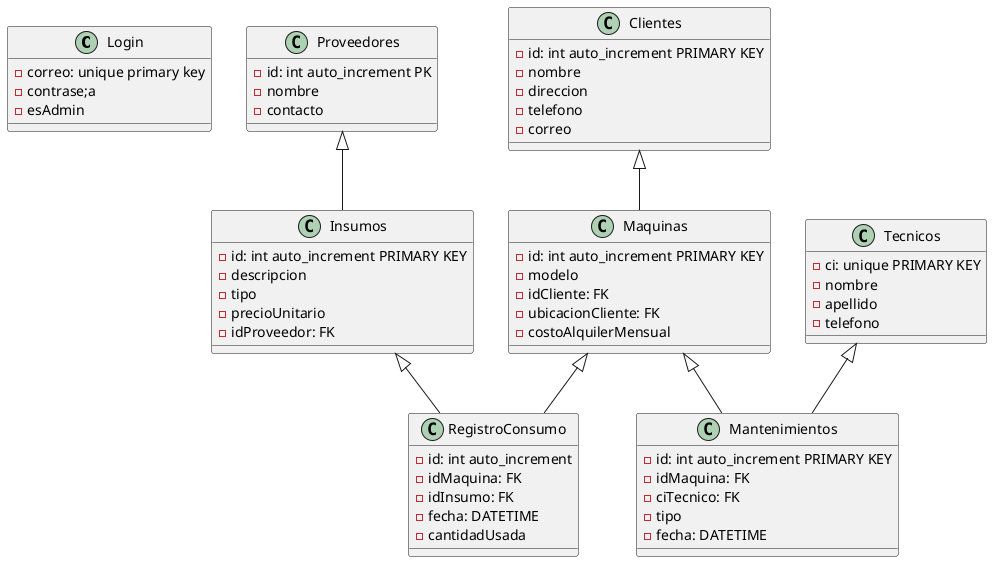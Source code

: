 @startuml obligatorio2025

class Login{
    - correo: unique primary key
    - contrase;a
    - esAdmin
}

class Proveedores{

    - id: int auto_increment PK
    - nombre
    - contacto
}

class Insumos extends Proveedores{
    - id: int auto_increment PRIMARY KEY
    - descripcion
    - tipo
    - precioUnitario
    - idProveedor: FK
}

class Clientes{
    - id: int auto_increment PRIMARY KEY
    - nombre
    - direccion
    - telefono
    - correo 
}

class Maquinas extends Clientes{
    - id: int auto_increment PRIMARY KEY
    - modelo
    - idCliente: FK
    - ubicacionCliente: FK
    - costoAlquilerMensual
}

class RegistroConsumo extends Maquinas, Insumos{
    - id: int auto_increment
    - idMaquina: FK
    - idInsumo: FK
    - fecha: DATETIME
    - cantidadUsada
}

class Tecnicos{
    - ci: unique PRIMARY KEY
    - nombre
    - apellido
    - telefono
}

class Mantenimientos extends Maquinas, Tecnicos{
    - id: int auto_increment PRIMARY KEY
    - idMaquina: FK
    - ciTecnico: FK
    - tipo
    - fecha: DATETIME
}

@enduml
